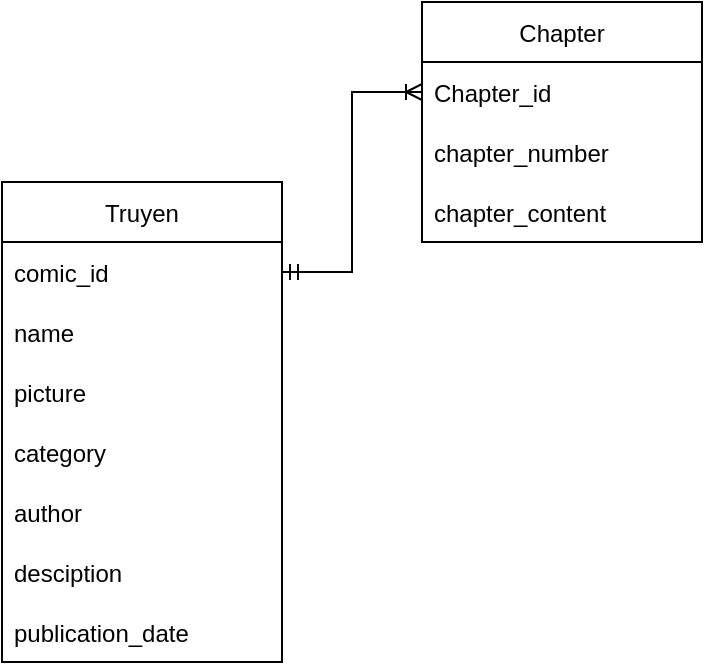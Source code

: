 <mxfile version="18.2.0" type="github">
  <diagram id="C5RBs43oDa-KdzZeNtuy" name="Page-1">
    <mxGraphModel dx="1038" dy="579" grid="1" gridSize="10" guides="1" tooltips="1" connect="1" arrows="1" fold="1" page="1" pageScale="1" pageWidth="827" pageHeight="1169" math="0" shadow="0">
      <root>
        <mxCell id="WIyWlLk6GJQsqaUBKTNV-0" />
        <mxCell id="WIyWlLk6GJQsqaUBKTNV-1" parent="WIyWlLk6GJQsqaUBKTNV-0" />
        <mxCell id="iDBJHFiX2kAuhZYs6DGV-3" value="Truyen" style="swimlane;fontStyle=0;childLayout=stackLayout;horizontal=1;startSize=30;horizontalStack=0;resizeParent=1;resizeParentMax=0;resizeLast=0;collapsible=1;marginBottom=0;" vertex="1" parent="WIyWlLk6GJQsqaUBKTNV-1">
          <mxGeometry x="50" y="130" width="140" height="240" as="geometry" />
        </mxCell>
        <mxCell id="iDBJHFiX2kAuhZYs6DGV-4" value="comic_id" style="text;strokeColor=none;fillColor=none;align=left;verticalAlign=middle;spacingLeft=4;spacingRight=4;overflow=hidden;points=[[0,0.5],[1,0.5]];portConstraint=eastwest;rotatable=0;" vertex="1" parent="iDBJHFiX2kAuhZYs6DGV-3">
          <mxGeometry y="30" width="140" height="30" as="geometry" />
        </mxCell>
        <mxCell id="iDBJHFiX2kAuhZYs6DGV-5" value="name" style="text;strokeColor=none;fillColor=none;align=left;verticalAlign=middle;spacingLeft=4;spacingRight=4;overflow=hidden;points=[[0,0.5],[1,0.5]];portConstraint=eastwest;rotatable=0;" vertex="1" parent="iDBJHFiX2kAuhZYs6DGV-3">
          <mxGeometry y="60" width="140" height="30" as="geometry" />
        </mxCell>
        <mxCell id="iDBJHFiX2kAuhZYs6DGV-6" value="picture" style="text;strokeColor=none;fillColor=none;align=left;verticalAlign=middle;spacingLeft=4;spacingRight=4;overflow=hidden;points=[[0,0.5],[1,0.5]];portConstraint=eastwest;rotatable=0;" vertex="1" parent="iDBJHFiX2kAuhZYs6DGV-3">
          <mxGeometry y="90" width="140" height="30" as="geometry" />
        </mxCell>
        <mxCell id="iDBJHFiX2kAuhZYs6DGV-7" value="category" style="text;strokeColor=none;fillColor=none;align=left;verticalAlign=middle;spacingLeft=4;spacingRight=4;overflow=hidden;points=[[0,0.5],[1,0.5]];portConstraint=eastwest;rotatable=0;" vertex="1" parent="iDBJHFiX2kAuhZYs6DGV-3">
          <mxGeometry y="120" width="140" height="30" as="geometry" />
        </mxCell>
        <mxCell id="iDBJHFiX2kAuhZYs6DGV-8" value="author" style="text;strokeColor=none;fillColor=none;align=left;verticalAlign=middle;spacingLeft=4;spacingRight=4;overflow=hidden;points=[[0,0.5],[1,0.5]];portConstraint=eastwest;rotatable=0;" vertex="1" parent="iDBJHFiX2kAuhZYs6DGV-3">
          <mxGeometry y="150" width="140" height="30" as="geometry" />
        </mxCell>
        <mxCell id="iDBJHFiX2kAuhZYs6DGV-9" value="desciption" style="text;strokeColor=none;fillColor=none;align=left;verticalAlign=middle;spacingLeft=4;spacingRight=4;overflow=hidden;points=[[0,0.5],[1,0.5]];portConstraint=eastwest;rotatable=0;" vertex="1" parent="iDBJHFiX2kAuhZYs6DGV-3">
          <mxGeometry y="180" width="140" height="30" as="geometry" />
        </mxCell>
        <mxCell id="iDBJHFiX2kAuhZYs6DGV-10" value="publication_date" style="text;strokeColor=none;fillColor=none;align=left;verticalAlign=middle;spacingLeft=4;spacingRight=4;overflow=hidden;points=[[0,0.5],[1,0.5]];portConstraint=eastwest;rotatable=0;" vertex="1" parent="iDBJHFiX2kAuhZYs6DGV-3">
          <mxGeometry y="210" width="140" height="30" as="geometry" />
        </mxCell>
        <mxCell id="iDBJHFiX2kAuhZYs6DGV-11" value="Chapter" style="swimlane;fontStyle=0;childLayout=stackLayout;horizontal=1;startSize=30;horizontalStack=0;resizeParent=1;resizeParentMax=0;resizeLast=0;collapsible=1;marginBottom=0;" vertex="1" parent="WIyWlLk6GJQsqaUBKTNV-1">
          <mxGeometry x="260" y="40" width="140" height="120" as="geometry" />
        </mxCell>
        <mxCell id="iDBJHFiX2kAuhZYs6DGV-12" value="Chapter_id" style="text;strokeColor=none;fillColor=none;align=left;verticalAlign=middle;spacingLeft=4;spacingRight=4;overflow=hidden;points=[[0,0.5],[1,0.5]];portConstraint=eastwest;rotatable=0;" vertex="1" parent="iDBJHFiX2kAuhZYs6DGV-11">
          <mxGeometry y="30" width="140" height="30" as="geometry" />
        </mxCell>
        <mxCell id="iDBJHFiX2kAuhZYs6DGV-13" value="chapter_number" style="text;strokeColor=none;fillColor=none;align=left;verticalAlign=middle;spacingLeft=4;spacingRight=4;overflow=hidden;points=[[0,0.5],[1,0.5]];portConstraint=eastwest;rotatable=0;" vertex="1" parent="iDBJHFiX2kAuhZYs6DGV-11">
          <mxGeometry y="60" width="140" height="30" as="geometry" />
        </mxCell>
        <mxCell id="iDBJHFiX2kAuhZYs6DGV-14" value="chapter_content" style="text;strokeColor=none;fillColor=none;align=left;verticalAlign=middle;spacingLeft=4;spacingRight=4;overflow=hidden;points=[[0,0.5],[1,0.5]];portConstraint=eastwest;rotatable=0;" vertex="1" parent="iDBJHFiX2kAuhZYs6DGV-11">
          <mxGeometry y="90" width="140" height="30" as="geometry" />
        </mxCell>
        <mxCell id="iDBJHFiX2kAuhZYs6DGV-15" style="rounded=0;orthogonalLoop=1;jettySize=auto;html=1;exitX=1;exitY=0.5;exitDx=0;exitDy=0;entryX=0;entryY=0.5;entryDx=0;entryDy=0;startArrow=ERmandOne;startFill=0;endArrow=ERoneToMany;endFill=0;edgeStyle=orthogonalEdgeStyle;" edge="1" parent="WIyWlLk6GJQsqaUBKTNV-1" source="iDBJHFiX2kAuhZYs6DGV-4" target="iDBJHFiX2kAuhZYs6DGV-12">
          <mxGeometry relative="1" as="geometry" />
        </mxCell>
      </root>
    </mxGraphModel>
  </diagram>
</mxfile>
